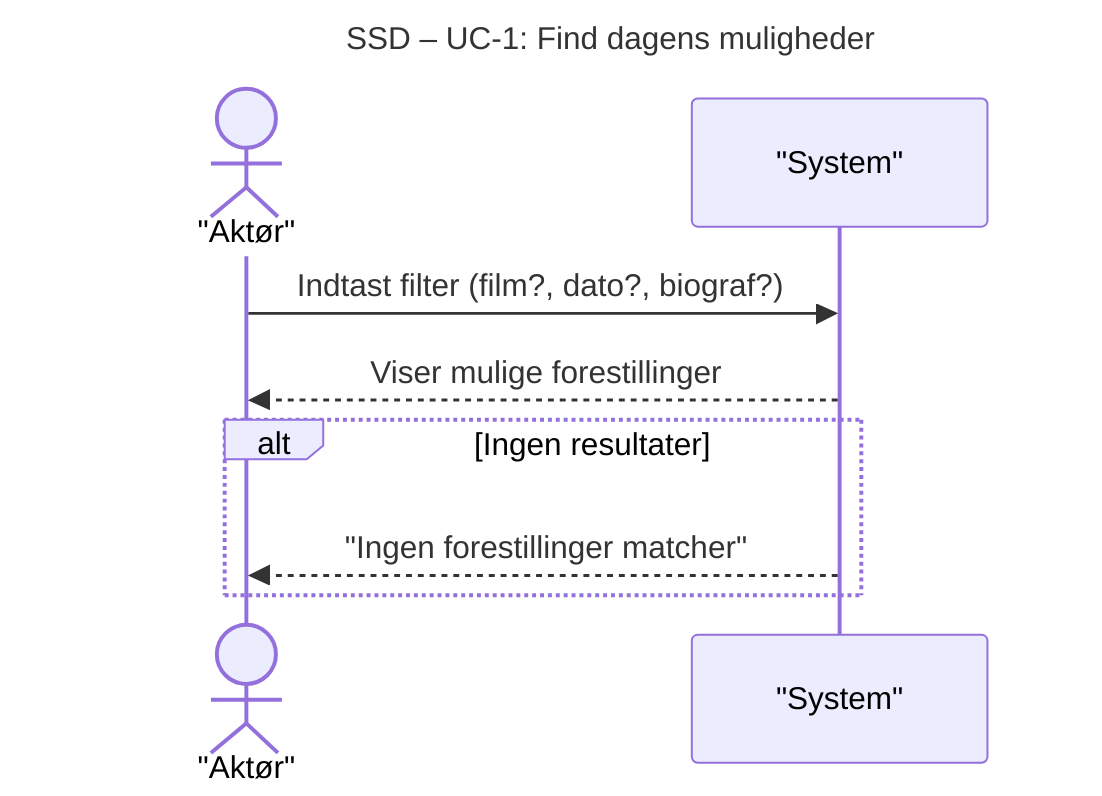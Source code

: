 ﻿sequenceDiagram
  title SSD – UC-1: Find dagens muligheder

actor Staff as "Aktør"
participant System as "System"

Staff->>System: Indtast filter (film?, dato?, biograf?)
System-->>Staff: Viser mulige forestillinger

alt Ingen resultater
    System-->>Staff: "Ingen forestillinger matcher"
end